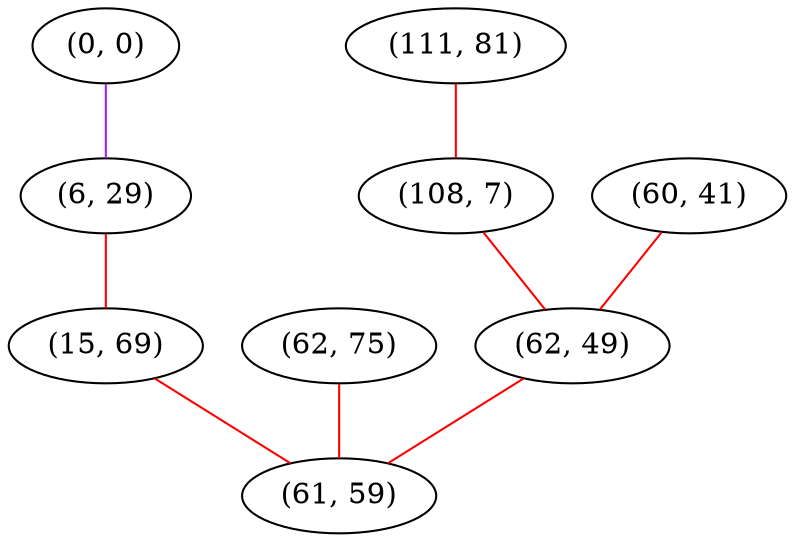 graph "" {
"(0, 0)";
"(6, 29)";
"(111, 81)";
"(108, 7)";
"(60, 41)";
"(62, 75)";
"(62, 49)";
"(15, 69)";
"(61, 59)";
"(0, 0)" -- "(6, 29)"  [color=purple, key=0, weight=4];
"(6, 29)" -- "(15, 69)"  [color=red, key=0, weight=1];
"(111, 81)" -- "(108, 7)"  [color=red, key=0, weight=1];
"(108, 7)" -- "(62, 49)"  [color=red, key=0, weight=1];
"(60, 41)" -- "(62, 49)"  [color=red, key=0, weight=1];
"(62, 75)" -- "(61, 59)"  [color=red, key=0, weight=1];
"(62, 49)" -- "(61, 59)"  [color=red, key=0, weight=1];
"(15, 69)" -- "(61, 59)"  [color=red, key=0, weight=1];
}
